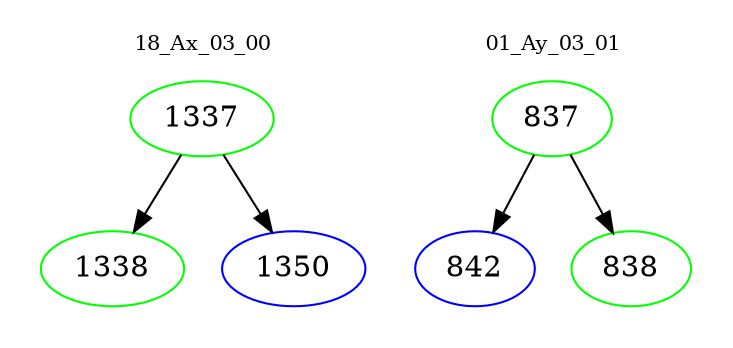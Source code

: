 digraph{
subgraph cluster_0 {
color = white
label = "18_Ax_03_00";
fontsize=10;
T0_1337 [label="1337", color="green"]
T0_1337 -> T0_1338 [color="black"]
T0_1338 [label="1338", color="green"]
T0_1337 -> T0_1350 [color="black"]
T0_1350 [label="1350", color="blue"]
}
subgraph cluster_1 {
color = white
label = "01_Ay_03_01";
fontsize=10;
T1_837 [label="837", color="green"]
T1_837 -> T1_842 [color="black"]
T1_842 [label="842", color="blue"]
T1_837 -> T1_838 [color="black"]
T1_838 [label="838", color="green"]
}
}
